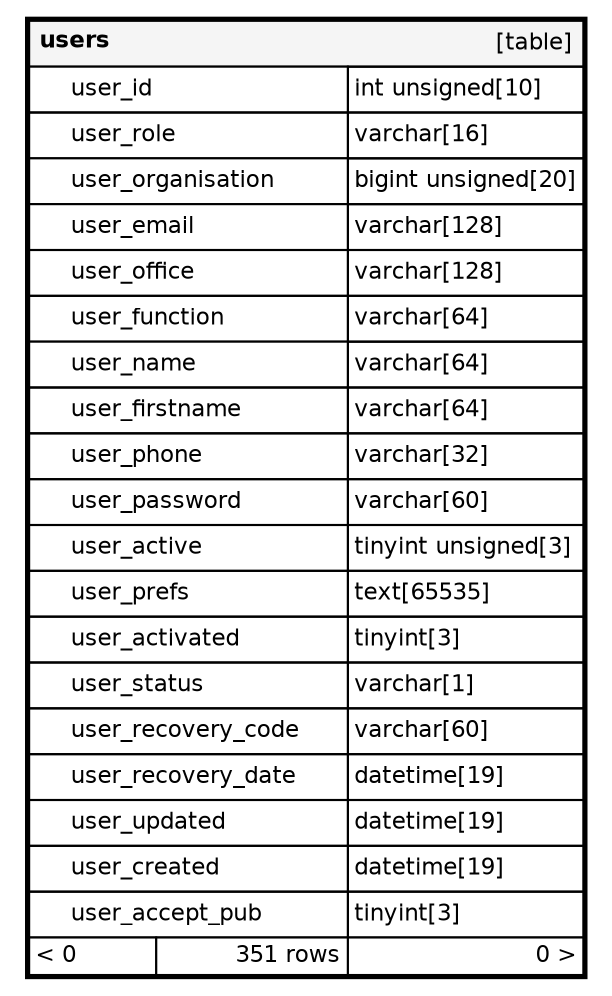 // dot 2.40 on Linux 4.15.0-47-generic
// SchemaSpy rev Unknown
digraph "users" {
  graph [
    rankdir="RL"
    bgcolor="#ffffff"
    nodesep="0.18"
    ranksep="0.46"
    fontname="Helvetica"
    fontsize="11"
    ration="compress"
  ];
  node [
    fontname="Helvetica"
    fontsize="11"
    shape="plaintext"
  ];
  edge [
    arrowsize="0.8"
  ];
  "users" [
   label=<
    <TABLE BORDER="2" CELLBORDER="1" CELLSPACING="0" BGCOLOR="#ffffff">
      <TR><TD COLSPAN="4"  BGCOLOR="#f5f5f5"><TABLE BORDER="0" CELLSPACING="0"><TR><TD ALIGN="LEFT"><B>users</B></TD><TD ALIGN="RIGHT">[table]</TD></TR></TABLE></TD></TR>
      <TR><TD PORT="user_id" COLSPAN="2" BGCOLOR="#ffffff" ALIGN="LEFT"><TABLE BORDER="0" CELLSPACING="0" ALIGN="LEFT"><TR ALIGN="LEFT"><TD ALIGN="LEFT" FIXEDSIZE="TRUE" WIDTH="15" HEIGHT="16"></TD><TD ALIGN="LEFT" FIXEDSIZE="TRUE" WIDTH="132" HEIGHT="16">user_id</TD></TR></TABLE></TD><TD PORT="user_id.type" ALIGN="LEFT">int unsigned[10]</TD></TR>
      <TR><TD PORT="user_role" COLSPAN="2" ALIGN="LEFT"><TABLE BORDER="0" CELLSPACING="0" ALIGN="LEFT"><TR ALIGN="LEFT"><TD ALIGN="LEFT" FIXEDSIZE="TRUE" WIDTH="15" HEIGHT="16"></TD><TD ALIGN="LEFT" FIXEDSIZE="TRUE" WIDTH="132" HEIGHT="16">user_role</TD></TR></TABLE></TD><TD PORT="user_role.type" ALIGN="LEFT">varchar[16]</TD></TR>
      <TR><TD PORT="user_organisation" COLSPAN="2" BGCOLOR="#ffffff" ALIGN="LEFT"><TABLE BORDER="0" CELLSPACING="0" ALIGN="LEFT"><TR ALIGN="LEFT"><TD ALIGN="LEFT" FIXEDSIZE="TRUE" WIDTH="15" HEIGHT="16"></TD><TD ALIGN="LEFT" FIXEDSIZE="TRUE" WIDTH="132" HEIGHT="16">user_organisation</TD></TR></TABLE></TD><TD PORT="user_organisation.type" ALIGN="LEFT">bigint unsigned[20]</TD></TR>
      <TR><TD PORT="user_email" COLSPAN="2" BGCOLOR="#ffffff" ALIGN="LEFT"><TABLE BORDER="0" CELLSPACING="0" ALIGN="LEFT"><TR ALIGN="LEFT"><TD ALIGN="LEFT" FIXEDSIZE="TRUE" WIDTH="15" HEIGHT="16"></TD><TD ALIGN="LEFT" FIXEDSIZE="TRUE" WIDTH="132" HEIGHT="16">user_email</TD></TR></TABLE></TD><TD PORT="user_email.type" ALIGN="LEFT">varchar[128]</TD></TR>
      <TR><TD PORT="user_office" COLSPAN="2" ALIGN="LEFT"><TABLE BORDER="0" CELLSPACING="0" ALIGN="LEFT"><TR ALIGN="LEFT"><TD ALIGN="LEFT" FIXEDSIZE="TRUE" WIDTH="15" HEIGHT="16"></TD><TD ALIGN="LEFT" FIXEDSIZE="TRUE" WIDTH="132" HEIGHT="16">user_office</TD></TR></TABLE></TD><TD PORT="user_office.type" ALIGN="LEFT">varchar[128]</TD></TR>
      <TR><TD PORT="user_function" COLSPAN="2" ALIGN="LEFT"><TABLE BORDER="0" CELLSPACING="0" ALIGN="LEFT"><TR ALIGN="LEFT"><TD ALIGN="LEFT" FIXEDSIZE="TRUE" WIDTH="15" HEIGHT="16"></TD><TD ALIGN="LEFT" FIXEDSIZE="TRUE" WIDTH="132" HEIGHT="16">user_function</TD></TR></TABLE></TD><TD PORT="user_function.type" ALIGN="LEFT">varchar[64]</TD></TR>
      <TR><TD PORT="user_name" COLSPAN="2" BGCOLOR="#ffffff" ALIGN="LEFT"><TABLE BORDER="0" CELLSPACING="0" ALIGN="LEFT"><TR ALIGN="LEFT"><TD ALIGN="LEFT" FIXEDSIZE="TRUE" WIDTH="15" HEIGHT="16"></TD><TD ALIGN="LEFT" FIXEDSIZE="TRUE" WIDTH="132" HEIGHT="16">user_name</TD></TR></TABLE></TD><TD PORT="user_name.type" ALIGN="LEFT">varchar[64]</TD></TR>
      <TR><TD PORT="user_firstname" COLSPAN="2" ALIGN="LEFT"><TABLE BORDER="0" CELLSPACING="0" ALIGN="LEFT"><TR ALIGN="LEFT"><TD ALIGN="LEFT" FIXEDSIZE="TRUE" WIDTH="15" HEIGHT="16"></TD><TD ALIGN="LEFT" FIXEDSIZE="TRUE" WIDTH="132" HEIGHT="16">user_firstname</TD></TR></TABLE></TD><TD PORT="user_firstname.type" ALIGN="LEFT">varchar[64]</TD></TR>
      <TR><TD PORT="user_phone" COLSPAN="2" ALIGN="LEFT"><TABLE BORDER="0" CELLSPACING="0" ALIGN="LEFT"><TR ALIGN="LEFT"><TD ALIGN="LEFT" FIXEDSIZE="TRUE" WIDTH="15" HEIGHT="16"></TD><TD ALIGN="LEFT" FIXEDSIZE="TRUE" WIDTH="132" HEIGHT="16">user_phone</TD></TR></TABLE></TD><TD PORT="user_phone.type" ALIGN="LEFT">varchar[32]</TD></TR>
      <TR><TD PORT="user_password" COLSPAN="2" ALIGN="LEFT"><TABLE BORDER="0" CELLSPACING="0" ALIGN="LEFT"><TR ALIGN="LEFT"><TD ALIGN="LEFT" FIXEDSIZE="TRUE" WIDTH="15" HEIGHT="16"></TD><TD ALIGN="LEFT" FIXEDSIZE="TRUE" WIDTH="132" HEIGHT="16">user_password</TD></TR></TABLE></TD><TD PORT="user_password.type" ALIGN="LEFT">varchar[60]</TD></TR>
      <TR><TD PORT="user_active" COLSPAN="2" ALIGN="LEFT"><TABLE BORDER="0" CELLSPACING="0" ALIGN="LEFT"><TR ALIGN="LEFT"><TD ALIGN="LEFT" FIXEDSIZE="TRUE" WIDTH="15" HEIGHT="16"></TD><TD ALIGN="LEFT" FIXEDSIZE="TRUE" WIDTH="132" HEIGHT="16">user_active</TD></TR></TABLE></TD><TD PORT="user_active.type" ALIGN="LEFT">tinyint unsigned[3]</TD></TR>
      <TR><TD PORT="user_prefs" COLSPAN="2" ALIGN="LEFT"><TABLE BORDER="0" CELLSPACING="0" ALIGN="LEFT"><TR ALIGN="LEFT"><TD ALIGN="LEFT" FIXEDSIZE="TRUE" WIDTH="15" HEIGHT="16"></TD><TD ALIGN="LEFT" FIXEDSIZE="TRUE" WIDTH="132" HEIGHT="16">user_prefs</TD></TR></TABLE></TD><TD PORT="user_prefs.type" ALIGN="LEFT">text[65535]</TD></TR>
      <TR><TD PORT="user_activated" COLSPAN="2" ALIGN="LEFT"><TABLE BORDER="0" CELLSPACING="0" ALIGN="LEFT"><TR ALIGN="LEFT"><TD ALIGN="LEFT" FIXEDSIZE="TRUE" WIDTH="15" HEIGHT="16"></TD><TD ALIGN="LEFT" FIXEDSIZE="TRUE" WIDTH="132" HEIGHT="16">user_activated</TD></TR></TABLE></TD><TD PORT="user_activated.type" ALIGN="LEFT">tinyint[3]</TD></TR>
      <TR><TD PORT="user_status" COLSPAN="2" ALIGN="LEFT"><TABLE BORDER="0" CELLSPACING="0" ALIGN="LEFT"><TR ALIGN="LEFT"><TD ALIGN="LEFT" FIXEDSIZE="TRUE" WIDTH="15" HEIGHT="16"></TD><TD ALIGN="LEFT" FIXEDSIZE="TRUE" WIDTH="132" HEIGHT="16">user_status</TD></TR></TABLE></TD><TD PORT="user_status.type" ALIGN="LEFT">varchar[1]</TD></TR>
      <TR><TD PORT="user_recovery_code" COLSPAN="2" ALIGN="LEFT"><TABLE BORDER="0" CELLSPACING="0" ALIGN="LEFT"><TR ALIGN="LEFT"><TD ALIGN="LEFT" FIXEDSIZE="TRUE" WIDTH="15" HEIGHT="16"></TD><TD ALIGN="LEFT" FIXEDSIZE="TRUE" WIDTH="132" HEIGHT="16">user_recovery_code</TD></TR></TABLE></TD><TD PORT="user_recovery_code.type" ALIGN="LEFT">varchar[60]</TD></TR>
      <TR><TD PORT="user_recovery_date" COLSPAN="2" ALIGN="LEFT"><TABLE BORDER="0" CELLSPACING="0" ALIGN="LEFT"><TR ALIGN="LEFT"><TD ALIGN="LEFT" FIXEDSIZE="TRUE" WIDTH="15" HEIGHT="16"></TD><TD ALIGN="LEFT" FIXEDSIZE="TRUE" WIDTH="132" HEIGHT="16">user_recovery_date</TD></TR></TABLE></TD><TD PORT="user_recovery_date.type" ALIGN="LEFT">datetime[19]</TD></TR>
      <TR><TD PORT="user_updated" COLSPAN="2" ALIGN="LEFT"><TABLE BORDER="0" CELLSPACING="0" ALIGN="LEFT"><TR ALIGN="LEFT"><TD ALIGN="LEFT" FIXEDSIZE="TRUE" WIDTH="15" HEIGHT="16"></TD><TD ALIGN="LEFT" FIXEDSIZE="TRUE" WIDTH="132" HEIGHT="16">user_updated</TD></TR></TABLE></TD><TD PORT="user_updated.type" ALIGN="LEFT">datetime[19]</TD></TR>
      <TR><TD PORT="user_created" COLSPAN="2" ALIGN="LEFT"><TABLE BORDER="0" CELLSPACING="0" ALIGN="LEFT"><TR ALIGN="LEFT"><TD ALIGN="LEFT" FIXEDSIZE="TRUE" WIDTH="15" HEIGHT="16"></TD><TD ALIGN="LEFT" FIXEDSIZE="TRUE" WIDTH="132" HEIGHT="16">user_created</TD></TR></TABLE></TD><TD PORT="user_created.type" ALIGN="LEFT">datetime[19]</TD></TR>
      <TR><TD PORT="user_accept_pub" COLSPAN="2" ALIGN="LEFT"><TABLE BORDER="0" CELLSPACING="0" ALIGN="LEFT"><TR ALIGN="LEFT"><TD ALIGN="LEFT" FIXEDSIZE="TRUE" WIDTH="15" HEIGHT="16"></TD><TD ALIGN="LEFT" FIXEDSIZE="TRUE" WIDTH="132" HEIGHT="16">user_accept_pub</TD></TR></TABLE></TD><TD PORT="user_accept_pub.type" ALIGN="LEFT">tinyint[3]</TD></TR>
      <TR><TD ALIGN="LEFT" BGCOLOR="#ffffff">&lt; 0</TD><TD ALIGN="RIGHT" BGCOLOR="#ffffff">351 rows</TD><TD ALIGN="RIGHT" BGCOLOR="#ffffff">0 &gt;</TD></TR>
    </TABLE>>
    URL="tables/users.html"
    tooltip="users"
  ];
}
